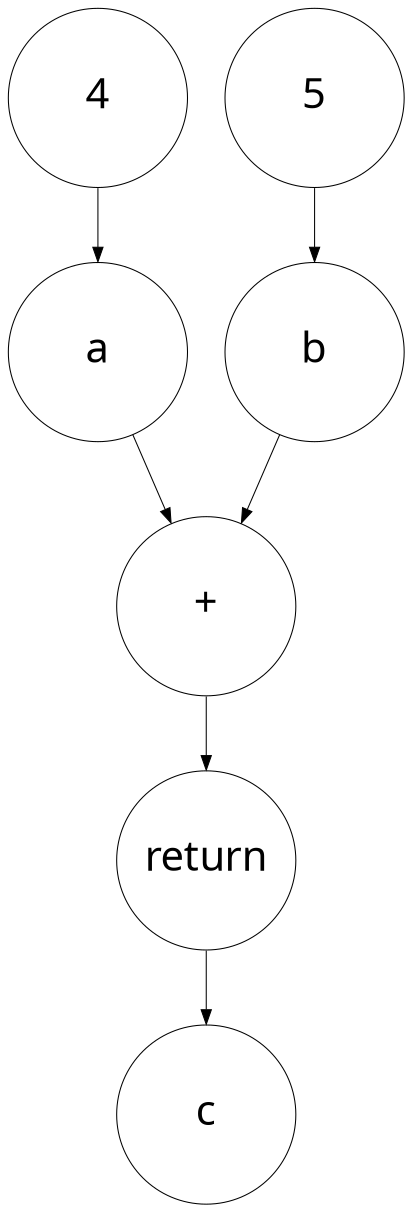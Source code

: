 digraph G {

  graph [ fontname="HelveticaNeue-Thin", fontcolor=black, fontsize=20 ];
  node [ fontname="HelveticaNeue-Thin", fontcolor=black, fontsize=20, penwidth=0.5 shape=circle, fixedsize=true, width=1.2, height=1.2 ];
  edge [ fontname="HelveticaNeue-Thin", fontcolor=black, fontsize=20, penwidth=0.5 splines=line, arrowsize=0.7 ];

  plus [label="+"]


  a -> plus;
  b -> plus;
  plus -> return;
  return -> c;
  4 -> a;
  5 -> b;
}
